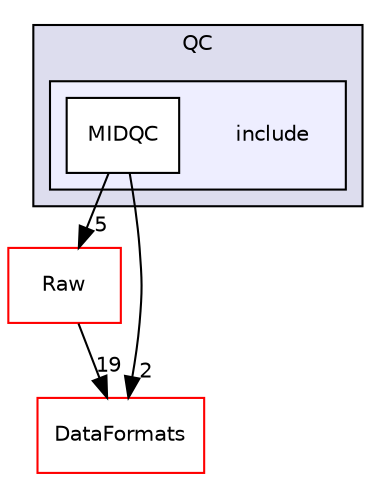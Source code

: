 digraph "/home/travis/build/AliceO2Group/AliceO2/Detectors/MUON/MID/QC/include" {
  bgcolor=transparent;
  compound=true
  node [ fontsize="10", fontname="Helvetica"];
  edge [ labelfontsize="10", labelfontname="Helvetica"];
  subgraph clusterdir_1e8fe78868f1dc86dd1eac2b21264bd9 {
    graph [ bgcolor="#ddddee", pencolor="black", label="QC" fontname="Helvetica", fontsize="10", URL="dir_1e8fe78868f1dc86dd1eac2b21264bd9.html"]
  subgraph clusterdir_b56154d34c0f5398b3a4809fadd13ebc {
    graph [ bgcolor="#eeeeff", pencolor="black", label="" URL="dir_b56154d34c0f5398b3a4809fadd13ebc.html"];
    dir_b56154d34c0f5398b3a4809fadd13ebc [shape=plaintext label="include"];
    dir_15ded413261ea015007047c6ca72c08e [shape=box label="MIDQC" color="black" fillcolor="white" style="filled" URL="dir_15ded413261ea015007047c6ca72c08e.html"];
  }
  }
  dir_55bb03bc4479a61c5f6db133927cb48c [shape=box label="Raw" color="red" URL="dir_55bb03bc4479a61c5f6db133927cb48c.html"];
  dir_2171f7ec022c5423887b07c69b2f5b48 [shape=box label="DataFormats" color="red" URL="dir_2171f7ec022c5423887b07c69b2f5b48.html"];
  dir_55bb03bc4479a61c5f6db133927cb48c->dir_2171f7ec022c5423887b07c69b2f5b48 [headlabel="19", labeldistance=1.5 headhref="dir_000603_000090.html"];
  dir_15ded413261ea015007047c6ca72c08e->dir_55bb03bc4479a61c5f6db133927cb48c [headlabel="5", labeldistance=1.5 headhref="dir_000619_000603.html"];
  dir_15ded413261ea015007047c6ca72c08e->dir_2171f7ec022c5423887b07c69b2f5b48 [headlabel="2", labeldistance=1.5 headhref="dir_000619_000090.html"];
}
